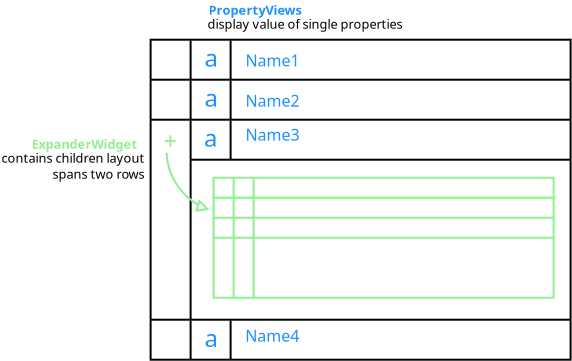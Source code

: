 <?xml version="1.0" encoding="UTF-8"?>
<dia:diagram xmlns:dia="http://www.lysator.liu.se/~alla/dia/">
  <dia:layer name="Background" visible="true">
    <dia:group>
      <dia:object type="Standard - Box" version="0" id="O0">
        <dia:attribute name="obj_pos">
          <dia:point val="20.55,8.95"/>
        </dia:attribute>
        <dia:attribute name="obj_bb">
          <dia:rectangle val="20.5,8.9;41.6,25"/>
        </dia:attribute>
        <dia:attribute name="elem_corner">
          <dia:point val="20.55,8.95"/>
        </dia:attribute>
        <dia:attribute name="elem_width">
          <dia:real val="21"/>
        </dia:attribute>
        <dia:attribute name="elem_height">
          <dia:real val="16"/>
        </dia:attribute>
        <dia:attribute name="show_background">
          <dia:boolean val="true"/>
        </dia:attribute>
      </dia:object>
      <dia:object type="Standard - Line" version="0" id="O1">
        <dia:attribute name="obj_pos">
          <dia:point val="22.55,8.95"/>
        </dia:attribute>
        <dia:attribute name="obj_bb">
          <dia:rectangle val="22.5,8.9;22.6,25"/>
        </dia:attribute>
        <dia:attribute name="conn_endpoints">
          <dia:point val="22.55,8.95"/>
          <dia:point val="22.55,24.95"/>
        </dia:attribute>
        <dia:attribute name="numcp">
          <dia:int val="1"/>
        </dia:attribute>
      </dia:object>
      <dia:object type="Standard - Line" version="0" id="O2">
        <dia:attribute name="obj_pos">
          <dia:point val="20.55,10.95"/>
        </dia:attribute>
        <dia:attribute name="obj_bb">
          <dia:rectangle val="20.5,10.9;41.6,11"/>
        </dia:attribute>
        <dia:attribute name="conn_endpoints">
          <dia:point val="20.55,10.95"/>
          <dia:point val="41.55,10.95"/>
        </dia:attribute>
        <dia:attribute name="numcp">
          <dia:int val="1"/>
        </dia:attribute>
      </dia:object>
      <dia:object type="Standard - Line" version="0" id="O3">
        <dia:attribute name="obj_pos">
          <dia:point val="20.55,12.95"/>
        </dia:attribute>
        <dia:attribute name="obj_bb">
          <dia:rectangle val="20.5,12.9;41.6,13"/>
        </dia:attribute>
        <dia:attribute name="conn_endpoints">
          <dia:point val="20.55,12.95"/>
          <dia:point val="41.55,12.95"/>
        </dia:attribute>
        <dia:attribute name="numcp">
          <dia:int val="1"/>
        </dia:attribute>
      </dia:object>
      <dia:object type="Standard - Line" version="0" id="O4">
        <dia:attribute name="obj_pos">
          <dia:point val="22.55,14.95"/>
        </dia:attribute>
        <dia:attribute name="obj_bb">
          <dia:rectangle val="22.5,14.9;41.6,15"/>
        </dia:attribute>
        <dia:attribute name="conn_endpoints">
          <dia:point val="22.55,14.95"/>
          <dia:point val="41.55,14.95"/>
        </dia:attribute>
        <dia:attribute name="numcp">
          <dia:int val="1"/>
        </dia:attribute>
      </dia:object>
      <dia:object type="Standard - Line" version="0" id="O5">
        <dia:attribute name="obj_pos">
          <dia:point val="20.55,22.95"/>
        </dia:attribute>
        <dia:attribute name="obj_bb">
          <dia:rectangle val="20.5,22.9;41.6,23"/>
        </dia:attribute>
        <dia:attribute name="conn_endpoints">
          <dia:point val="20.55,22.95"/>
          <dia:point val="41.55,22.95"/>
        </dia:attribute>
        <dia:attribute name="numcp">
          <dia:int val="1"/>
        </dia:attribute>
      </dia:object>
      <dia:object type="Standard - Line" version="0" id="O6">
        <dia:attribute name="obj_pos">
          <dia:point val="24.55,8.95"/>
        </dia:attribute>
        <dia:attribute name="obj_bb">
          <dia:rectangle val="24.5,8.9;24.6,15"/>
        </dia:attribute>
        <dia:attribute name="conn_endpoints">
          <dia:point val="24.55,8.95"/>
          <dia:point val="24.55,14.95"/>
        </dia:attribute>
        <dia:attribute name="numcp">
          <dia:int val="1"/>
        </dia:attribute>
      </dia:object>
      <dia:object type="Standard - Line" version="0" id="O7">
        <dia:attribute name="obj_pos">
          <dia:point val="24.55,22.95"/>
        </dia:attribute>
        <dia:attribute name="obj_bb">
          <dia:rectangle val="24.5,22.9;24.6,25"/>
        </dia:attribute>
        <dia:attribute name="conn_endpoints">
          <dia:point val="24.55,22.95"/>
          <dia:point val="24.55,24.95"/>
        </dia:attribute>
        <dia:attribute name="numcp">
          <dia:int val="1"/>
        </dia:attribute>
      </dia:object>
      <dia:object type="Standard - Text" version="0" id="O8">
        <dia:attribute name="obj_pos">
          <dia:point val="23.575,10.301"/>
        </dia:attribute>
        <dia:attribute name="obj_bb">
          <dia:rectangle val="23.025,9.401;24.125,11.151"/>
        </dia:attribute>
        <dia:attribute name="text">
          <dia:composite type="text">
            <dia:attribute name="string">
              <dia:string>#a#</dia:string>
            </dia:attribute>
            <dia:attribute name="font">
              <dia:font family="webdings" style="0" name="Courier"/>
            </dia:attribute>
            <dia:attribute name="height">
              <dia:real val="1.5"/>
            </dia:attribute>
            <dia:attribute name="pos">
              <dia:point val="23.575,10.301"/>
            </dia:attribute>
            <dia:attribute name="color">
              <dia:color val="#1e90ff"/>
            </dia:attribute>
            <dia:attribute name="alignment">
              <dia:enum val="1"/>
            </dia:attribute>
          </dia:composite>
        </dia:attribute>
      </dia:object>
      <dia:object type="Standard - Text" version="0" id="O9">
        <dia:attribute name="obj_pos">
          <dia:point val="23.575,12.3"/>
        </dia:attribute>
        <dia:attribute name="obj_bb">
          <dia:rectangle val="23.025,11.4;24.125,13.15"/>
        </dia:attribute>
        <dia:attribute name="text">
          <dia:composite type="text">
            <dia:attribute name="string">
              <dia:string>#a#</dia:string>
            </dia:attribute>
            <dia:attribute name="font">
              <dia:font family="webdings" style="0" name="Courier"/>
            </dia:attribute>
            <dia:attribute name="height">
              <dia:real val="1.5"/>
            </dia:attribute>
            <dia:attribute name="pos">
              <dia:point val="23.575,12.3"/>
            </dia:attribute>
            <dia:attribute name="color">
              <dia:color val="#1e90ff"/>
            </dia:attribute>
            <dia:attribute name="alignment">
              <dia:enum val="1"/>
            </dia:attribute>
          </dia:composite>
        </dia:attribute>
      </dia:object>
      <dia:object type="Standard - Text" version="0" id="O10">
        <dia:attribute name="obj_pos">
          <dia:point val="23.575,24.31"/>
        </dia:attribute>
        <dia:attribute name="obj_bb">
          <dia:rectangle val="23.025,23.41;24.125,25.16"/>
        </dia:attribute>
        <dia:attribute name="text">
          <dia:composite type="text">
            <dia:attribute name="string">
              <dia:string>#a#</dia:string>
            </dia:attribute>
            <dia:attribute name="font">
              <dia:font family="webdings" style="0" name="Courier"/>
            </dia:attribute>
            <dia:attribute name="height">
              <dia:real val="1.5"/>
            </dia:attribute>
            <dia:attribute name="pos">
              <dia:point val="23.575,24.31"/>
            </dia:attribute>
            <dia:attribute name="color">
              <dia:color val="#1e90ff"/>
            </dia:attribute>
            <dia:attribute name="alignment">
              <dia:enum val="1"/>
            </dia:attribute>
          </dia:composite>
        </dia:attribute>
      </dia:object>
      <dia:object type="Standard - Text" version="0" id="O11">
        <dia:attribute name="obj_pos">
          <dia:point val="23.546,14.3"/>
        </dia:attribute>
        <dia:attribute name="obj_bb">
          <dia:rectangle val="22.996,13.4;24.096,15.15"/>
        </dia:attribute>
        <dia:attribute name="text">
          <dia:composite type="text">
            <dia:attribute name="string">
              <dia:string>#a#</dia:string>
            </dia:attribute>
            <dia:attribute name="font">
              <dia:font family="webdings" style="0" name="Courier"/>
            </dia:attribute>
            <dia:attribute name="height">
              <dia:real val="1.5"/>
            </dia:attribute>
            <dia:attribute name="pos">
              <dia:point val="23.546,14.3"/>
            </dia:attribute>
            <dia:attribute name="color">
              <dia:color val="#1e90ff"/>
            </dia:attribute>
            <dia:attribute name="alignment">
              <dia:enum val="1"/>
            </dia:attribute>
          </dia:composite>
        </dia:attribute>
      </dia:object>
      <dia:object type="Standard - Text" version="0" id="O12">
        <dia:attribute name="obj_pos">
          <dia:point val="25.299,10.291"/>
        </dia:attribute>
        <dia:attribute name="obj_bb">
          <dia:rectangle val="25.299,9.541;27.949,10.741"/>
        </dia:attribute>
        <dia:attribute name="text">
          <dia:composite type="text">
            <dia:attribute name="string">
              <dia:string>#Name1#</dia:string>
            </dia:attribute>
            <dia:attribute name="font">
              <dia:font family="sans" style="0" name="Helvetica"/>
            </dia:attribute>
            <dia:attribute name="height">
              <dia:real val="1"/>
            </dia:attribute>
            <dia:attribute name="pos">
              <dia:point val="25.299,10.291"/>
            </dia:attribute>
            <dia:attribute name="color">
              <dia:color val="#1e90ff"/>
            </dia:attribute>
            <dia:attribute name="alignment">
              <dia:enum val="0"/>
            </dia:attribute>
          </dia:composite>
        </dia:attribute>
      </dia:object>
      <dia:object type="Standard - Text" version="0" id="O13">
        <dia:attribute name="obj_pos">
          <dia:point val="25.299,12.305"/>
        </dia:attribute>
        <dia:attribute name="obj_bb">
          <dia:rectangle val="25.299,11.555;27.949,12.755"/>
        </dia:attribute>
        <dia:attribute name="text">
          <dia:composite type="text">
            <dia:attribute name="string">
              <dia:string>#Name2#</dia:string>
            </dia:attribute>
            <dia:attribute name="font">
              <dia:font family="sans" style="0" name="Helvetica"/>
            </dia:attribute>
            <dia:attribute name="height">
              <dia:real val="1"/>
            </dia:attribute>
            <dia:attribute name="pos">
              <dia:point val="25.299,12.305"/>
            </dia:attribute>
            <dia:attribute name="color">
              <dia:color val="#1e90ff"/>
            </dia:attribute>
            <dia:attribute name="alignment">
              <dia:enum val="0"/>
            </dia:attribute>
          </dia:composite>
        </dia:attribute>
      </dia:object>
      <dia:object type="Standard - Text" version="0" id="O14">
        <dia:attribute name="obj_pos">
          <dia:point val="25.299,14"/>
        </dia:attribute>
        <dia:attribute name="obj_bb">
          <dia:rectangle val="25.299,13.25;27.999,14.45"/>
        </dia:attribute>
        <dia:attribute name="text">
          <dia:composite type="text">
            <dia:attribute name="string">
              <dia:string>#Name3#</dia:string>
            </dia:attribute>
            <dia:attribute name="font">
              <dia:font family="sans" style="0" name="Helvetica"/>
            </dia:attribute>
            <dia:attribute name="height">
              <dia:real val="1"/>
            </dia:attribute>
            <dia:attribute name="pos">
              <dia:point val="25.299,14"/>
            </dia:attribute>
            <dia:attribute name="color">
              <dia:color val="#1e90ff"/>
            </dia:attribute>
            <dia:attribute name="alignment">
              <dia:enum val="0"/>
            </dia:attribute>
          </dia:composite>
        </dia:attribute>
      </dia:object>
      <dia:object type="Standard - Text" version="0" id="O15">
        <dia:attribute name="obj_pos">
          <dia:point val="25.288,24.05"/>
        </dia:attribute>
        <dia:attribute name="obj_bb">
          <dia:rectangle val="25.288,23.276;27.961,24.547"/>
        </dia:attribute>
        <dia:attribute name="text">
          <dia:composite type="text">
            <dia:attribute name="string">
              <dia:string>#Name4#</dia:string>
            </dia:attribute>
            <dia:attribute name="font">
              <dia:font family="sans" style="0" name="Helvetica"/>
            </dia:attribute>
            <dia:attribute name="height">
              <dia:real val="1"/>
            </dia:attribute>
            <dia:attribute name="pos">
              <dia:point val="25.288,24.05"/>
            </dia:attribute>
            <dia:attribute name="color">
              <dia:color val="#1e90ff"/>
            </dia:attribute>
            <dia:attribute name="alignment">
              <dia:enum val="0"/>
            </dia:attribute>
          </dia:composite>
        </dia:attribute>
      </dia:object>
    </dia:group>
    <dia:object type="Standard - Text" version="0" id="O16">
      <dia:attribute name="obj_pos">
        <dia:point val="21.55,14.45"/>
      </dia:attribute>
      <dia:attribute name="obj_bb">
        <dia:rectangle val="21.1,13.35;22,15.1"/>
      </dia:attribute>
      <dia:attribute name="text">
        <dia:composite type="text">
          <dia:attribute name="string">
            <dia:string>#+#</dia:string>
          </dia:attribute>
          <dia:attribute name="font">
            <dia:font family="sans" style="0" name="Helvetica"/>
          </dia:attribute>
          <dia:attribute name="height">
            <dia:real val="1.5"/>
          </dia:attribute>
          <dia:attribute name="pos">
            <dia:point val="21.55,14.45"/>
          </dia:attribute>
          <dia:attribute name="color">
            <dia:color val="#90ee90"/>
          </dia:attribute>
          <dia:attribute name="alignment">
            <dia:enum val="1"/>
          </dia:attribute>
        </dia:composite>
      </dia:attribute>
    </dia:object>
    <dia:object type="Standard - Text" version="0" id="O17">
      <dia:attribute name="obj_pos">
        <dia:point val="25.55,9.95"/>
      </dia:attribute>
      <dia:attribute name="obj_bb">
        <dia:rectangle val="25.55,9.35;25.55,10.3"/>
      </dia:attribute>
      <dia:attribute name="text">
        <dia:composite type="text">
          <dia:attribute name="string">
            <dia:string>##</dia:string>
          </dia:attribute>
          <dia:attribute name="font">
            <dia:font family="sans" style="0" name="Helvetica"/>
          </dia:attribute>
          <dia:attribute name="height">
            <dia:real val="0.8"/>
          </dia:attribute>
          <dia:attribute name="pos">
            <dia:point val="25.55,9.95"/>
          </dia:attribute>
          <dia:attribute name="color">
            <dia:color val="#000000"/>
          </dia:attribute>
          <dia:attribute name="alignment">
            <dia:enum val="0"/>
          </dia:attribute>
        </dia:composite>
      </dia:attribute>
    </dia:object>
    <dia:object type="Standard - Arc" version="0" id="O18">
      <dia:attribute name="obj_pos">
        <dia:point val="21.35,14.6"/>
      </dia:attribute>
      <dia:attribute name="obj_bb">
        <dia:rectangle val="21.28,14.53;23.929,17.791"/>
      </dia:attribute>
      <dia:attribute name="conn_endpoints">
        <dia:point val="21.35,14.6"/>
        <dia:point val="23.5,17.45"/>
      </dia:attribute>
      <dia:attribute name="arc_color">
        <dia:color val="#90ee90"/>
      </dia:attribute>
      <dia:attribute name="curve_distance">
        <dia:real val="0.561"/>
      </dia:attribute>
      <dia:attribute name="end_arrow">
        <dia:enum val="2"/>
      </dia:attribute>
      <dia:attribute name="end_arrow_length">
        <dia:real val="0.5"/>
      </dia:attribute>
      <dia:attribute name="end_arrow_width">
        <dia:real val="0.5"/>
      </dia:attribute>
    </dia:object>
    <dia:group>
      <dia:object type="Standard - Box" version="0" id="O19">
        <dia:attribute name="obj_pos">
          <dia:point val="23.7,15.85"/>
        </dia:attribute>
        <dia:attribute name="obj_bb">
          <dia:rectangle val="23.65,15.8;40.75,21.9"/>
        </dia:attribute>
        <dia:attribute name="elem_corner">
          <dia:point val="23.7,15.85"/>
        </dia:attribute>
        <dia:attribute name="elem_width">
          <dia:real val="17"/>
        </dia:attribute>
        <dia:attribute name="elem_height">
          <dia:real val="6"/>
        </dia:attribute>
        <dia:attribute name="border_color">
          <dia:color val="#90ee90"/>
        </dia:attribute>
        <dia:attribute name="show_background">
          <dia:boolean val="true"/>
        </dia:attribute>
      </dia:object>
      <dia:object type="Standard - Line" version="0" id="O20">
        <dia:attribute name="obj_pos">
          <dia:point val="24.7,15.85"/>
        </dia:attribute>
        <dia:attribute name="obj_bb">
          <dia:rectangle val="24.65,15.8;24.75,21.9"/>
        </dia:attribute>
        <dia:attribute name="conn_endpoints">
          <dia:point val="24.7,15.85"/>
          <dia:point val="24.7,21.85"/>
        </dia:attribute>
        <dia:attribute name="numcp">
          <dia:int val="1"/>
        </dia:attribute>
        <dia:attribute name="line_color">
          <dia:color val="#90ee90"/>
        </dia:attribute>
      </dia:object>
      <dia:object type="Standard - Line" version="0" id="O21">
        <dia:attribute name="obj_pos">
          <dia:point val="25.7,15.85"/>
        </dia:attribute>
        <dia:attribute name="obj_bb">
          <dia:rectangle val="25.65,15.8;25.75,21.9"/>
        </dia:attribute>
        <dia:attribute name="conn_endpoints">
          <dia:point val="25.7,15.85"/>
          <dia:point val="25.7,21.85"/>
        </dia:attribute>
        <dia:attribute name="numcp">
          <dia:int val="1"/>
        </dia:attribute>
        <dia:attribute name="line_color">
          <dia:color val="#90ee90"/>
        </dia:attribute>
      </dia:object>
      <dia:object type="Standard - Line" version="0" id="O22">
        <dia:attribute name="obj_pos">
          <dia:point val="23.7,16.85"/>
        </dia:attribute>
        <dia:attribute name="obj_bb">
          <dia:rectangle val="23.65,16.8;40.75,16.9"/>
        </dia:attribute>
        <dia:attribute name="conn_endpoints">
          <dia:point val="23.7,16.85"/>
          <dia:point val="40.7,16.85"/>
        </dia:attribute>
        <dia:attribute name="numcp">
          <dia:int val="1"/>
        </dia:attribute>
        <dia:attribute name="line_color">
          <dia:color val="#75ff75"/>
        </dia:attribute>
      </dia:object>
      <dia:object type="Standard - Line" version="0" id="O23">
        <dia:attribute name="obj_pos">
          <dia:point val="23.7,17.85"/>
        </dia:attribute>
        <dia:attribute name="obj_bb">
          <dia:rectangle val="23.65,17.8;40.75,17.9"/>
        </dia:attribute>
        <dia:attribute name="conn_endpoints">
          <dia:point val="23.7,17.85"/>
          <dia:point val="40.7,17.85"/>
        </dia:attribute>
        <dia:attribute name="numcp">
          <dia:int val="1"/>
        </dia:attribute>
        <dia:attribute name="line_color">
          <dia:color val="#90ee90"/>
        </dia:attribute>
      </dia:object>
      <dia:object type="Standard - Line" version="0" id="O24">
        <dia:attribute name="obj_pos">
          <dia:point val="23.7,18.85"/>
        </dia:attribute>
        <dia:attribute name="obj_bb">
          <dia:rectangle val="23.65,18.8;40.75,18.9"/>
        </dia:attribute>
        <dia:attribute name="conn_endpoints">
          <dia:point val="23.7,18.85"/>
          <dia:point val="40.7,18.85"/>
        </dia:attribute>
        <dia:attribute name="numcp">
          <dia:int val="1"/>
        </dia:attribute>
        <dia:attribute name="line_color">
          <dia:color val="#90ee90"/>
        </dia:attribute>
        <dia:connections>
          <dia:connection handle="0" to="O19" connection="3"/>
          <dia:connection handle="1" to="O19" connection="4"/>
        </dia:connections>
      </dia:object>
    </dia:group>
    <dia:object type="Standard - Text" version="0" id="O25">
      <dia:attribute name="obj_pos">
        <dia:point val="14.6,14.4"/>
      </dia:attribute>
      <dia:attribute name="obj_bb">
        <dia:rectangle val="14.6,13.781;20.369,14.787"/>
      </dia:attribute>
      <dia:attribute name="text">
        <dia:composite type="text">
          <dia:attribute name="string">
            <dia:string>#ExpanderWidget#</dia:string>
          </dia:attribute>
          <dia:attribute name="font">
            <dia:font family="sans" style="80" name="Helvetica"/>
          </dia:attribute>
          <dia:attribute name="height">
            <dia:real val="0.8"/>
          </dia:attribute>
          <dia:attribute name="pos">
            <dia:point val="14.6,14.4"/>
          </dia:attribute>
          <dia:attribute name="color">
            <dia:color val="#90ee90"/>
          </dia:attribute>
          <dia:attribute name="alignment">
            <dia:enum val="0"/>
          </dia:attribute>
        </dia:composite>
      </dia:attribute>
    </dia:object>
    <dia:object type="Standard - Text" version="0" id="O26">
      <dia:attribute name="obj_pos">
        <dia:point val="13.1,15.45"/>
      </dia:attribute>
      <dia:attribute name="obj_bb">
        <dia:rectangle val="13.081,14.831;13.1,15.838"/>
      </dia:attribute>
      <dia:attribute name="text">
        <dia:composite type="text">
          <dia:attribute name="string">
            <dia:string>##</dia:string>
          </dia:attribute>
          <dia:attribute name="font">
            <dia:font family="sans" style="0" name="Helvetica"/>
          </dia:attribute>
          <dia:attribute name="height">
            <dia:real val="0.8"/>
          </dia:attribute>
          <dia:attribute name="pos">
            <dia:point val="13.1,15.45"/>
          </dia:attribute>
          <dia:attribute name="color">
            <dia:color val="#000000"/>
          </dia:attribute>
          <dia:attribute name="alignment">
            <dia:enum val="0"/>
          </dia:attribute>
        </dia:composite>
      </dia:attribute>
    </dia:object>
    <dia:object type="Standard - Text" version="0" id="O27">
      <dia:attribute name="obj_pos">
        <dia:point val="20.25,15.1"/>
      </dia:attribute>
      <dia:attribute name="obj_bb">
        <dia:rectangle val="13.1,14.481;20.269,16.288"/>
      </dia:attribute>
      <dia:attribute name="text">
        <dia:composite type="text">
          <dia:attribute name="string">
            <dia:string>#contains children layout
spans two rows#</dia:string>
          </dia:attribute>
          <dia:attribute name="font">
            <dia:font family="sans" style="0" name="Helvetica"/>
          </dia:attribute>
          <dia:attribute name="height">
            <dia:real val="0.8"/>
          </dia:attribute>
          <dia:attribute name="pos">
            <dia:point val="20.25,15.1"/>
          </dia:attribute>
          <dia:attribute name="color">
            <dia:color val="#000000"/>
          </dia:attribute>
          <dia:attribute name="alignment">
            <dia:enum val="2"/>
          </dia:attribute>
        </dia:composite>
      </dia:attribute>
    </dia:object>
    <dia:object type="Standard - Text" version="0" id="O28">
      <dia:attribute name="obj_pos">
        <dia:point val="23.45,7.7"/>
      </dia:attribute>
      <dia:attribute name="obj_bb">
        <dia:rectangle val="23.45,7.081;28.669,8.088"/>
      </dia:attribute>
      <dia:attribute name="text">
        <dia:composite type="text">
          <dia:attribute name="string">
            <dia:string>#PropertyViews#</dia:string>
          </dia:attribute>
          <dia:attribute name="font">
            <dia:font family="sans" style="80" name="Helvetica"/>
          </dia:attribute>
          <dia:attribute name="height">
            <dia:real val="0.8"/>
          </dia:attribute>
          <dia:attribute name="pos">
            <dia:point val="23.45,7.7"/>
          </dia:attribute>
          <dia:attribute name="color">
            <dia:color val="#1e90ff"/>
          </dia:attribute>
          <dia:attribute name="alignment">
            <dia:enum val="0"/>
          </dia:attribute>
        </dia:composite>
      </dia:attribute>
    </dia:object>
    <dia:object type="Standard - Text" version="0" id="O29">
      <dia:attribute name="obj_pos">
        <dia:point val="23.4,8.4"/>
      </dia:attribute>
      <dia:attribute name="obj_bb">
        <dia:rectangle val="23.4,7.781;33.519,8.787"/>
      </dia:attribute>
      <dia:attribute name="text">
        <dia:composite type="text">
          <dia:attribute name="string">
            <dia:string>#display value of single properties#</dia:string>
          </dia:attribute>
          <dia:attribute name="font">
            <dia:font family="sans" style="0" name="Helvetica"/>
          </dia:attribute>
          <dia:attribute name="height">
            <dia:real val="0.8"/>
          </dia:attribute>
          <dia:attribute name="pos">
            <dia:point val="23.4,8.4"/>
          </dia:attribute>
          <dia:attribute name="color">
            <dia:color val="#000000"/>
          </dia:attribute>
          <dia:attribute name="alignment">
            <dia:enum val="0"/>
          </dia:attribute>
        </dia:composite>
      </dia:attribute>
    </dia:object>
  </dia:layer>
</dia:diagram>
